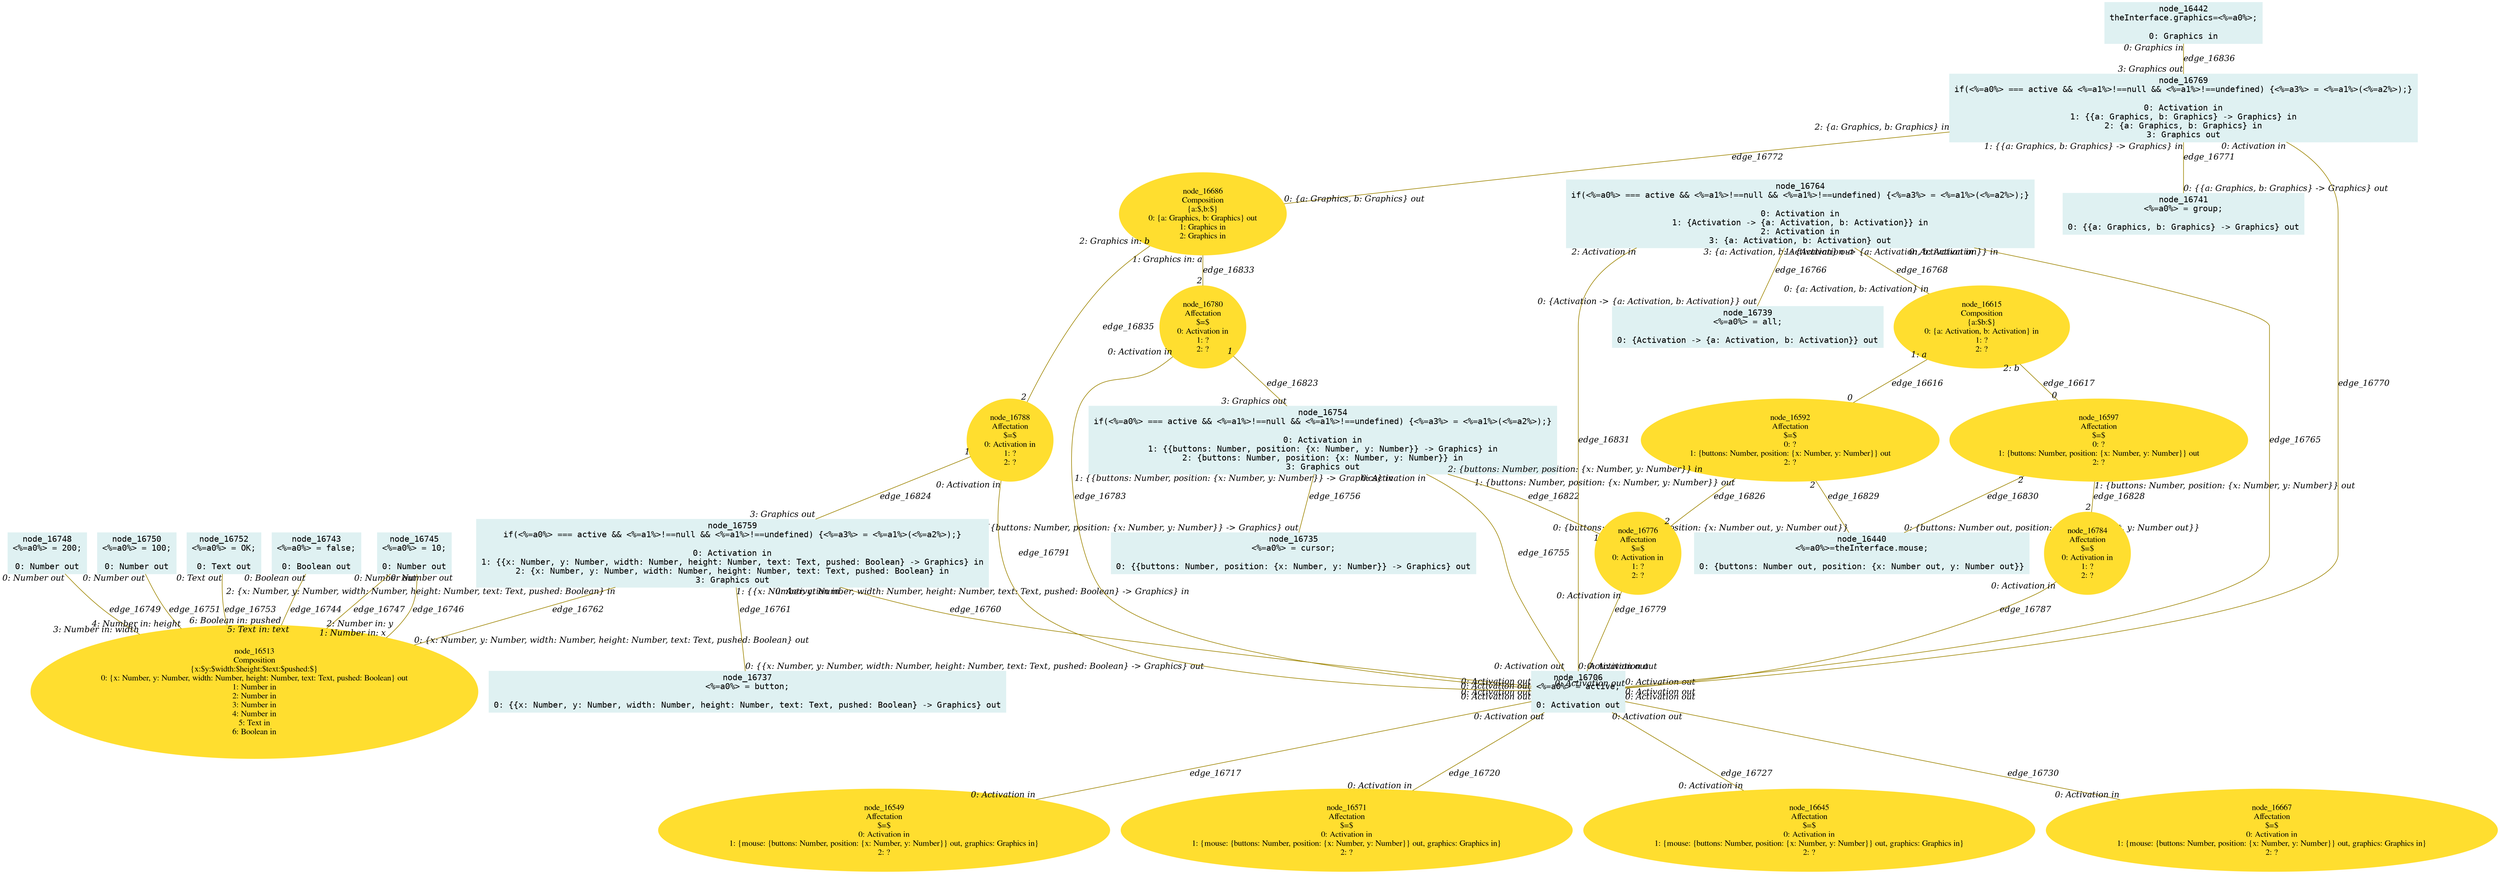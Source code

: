 digraph g{node_16440 [shape="box", style="filled", color="#dff1f2", fontname="Courier", label="node_16440
<%=a0%>=theInterface.mouse;

0: {buttons: Number out, position: {x: Number out, y: Number out}}" ]
node_16442 [shape="box", style="filled", color="#dff1f2", fontname="Courier", label="node_16442
theInterface.graphics=<%=a0%>;

0: Graphics in" ]
node_16513 [shape="ellipse", style="filled", color="#ffde2f", fontname="Times", label="node_16513
Composition
{x:$y:$width:$height:$text:$pushed:$}
0: {x: Number, y: Number, width: Number, height: Number, text: Text, pushed: Boolean} out
1: Number in
2: Number in
3: Number in
4: Number in
5: Text in
6: Boolean in" ]
node_16549 [shape="ellipse", style="filled", color="#ffde2f", fontname="Times", label="node_16549
Affectation
$=$
0: Activation in
1: {mouse: {buttons: Number, position: {x: Number, y: Number}} out, graphics: Graphics in}
2: ?" ]
node_16571 [shape="ellipse", style="filled", color="#ffde2f", fontname="Times", label="node_16571
Affectation
$=$
0: Activation in
1: {mouse: {buttons: Number, position: {x: Number, y: Number}} out, graphics: Graphics in}
2: ?" ]
node_16592 [shape="ellipse", style="filled", color="#ffde2f", fontname="Times", label="node_16592
Affectation
$=$
0: ?
1: {buttons: Number, position: {x: Number, y: Number}} out
2: ?" ]
node_16597 [shape="ellipse", style="filled", color="#ffde2f", fontname="Times", label="node_16597
Affectation
$=$
0: ?
1: {buttons: Number, position: {x: Number, y: Number}} out
2: ?" ]
node_16615 [shape="ellipse", style="filled", color="#ffde2f", fontname="Times", label="node_16615
Composition
{a:$b:$}
0: {a: Activation, b: Activation} in
1: ?
2: ?" ]
node_16645 [shape="ellipse", style="filled", color="#ffde2f", fontname="Times", label="node_16645
Affectation
$=$
0: Activation in
1: {mouse: {buttons: Number, position: {x: Number, y: Number}} out, graphics: Graphics in}
2: ?" ]
node_16667 [shape="ellipse", style="filled", color="#ffde2f", fontname="Times", label="node_16667
Affectation
$=$
0: Activation in
1: {mouse: {buttons: Number, position: {x: Number, y: Number}} out, graphics: Graphics in}
2: ?" ]
node_16686 [shape="ellipse", style="filled", color="#ffde2f", fontname="Times", label="node_16686
Composition
{a:$,b:$}
0: {a: Graphics, b: Graphics} out
1: Graphics in
2: Graphics in" ]
node_16706 [shape="box", style="filled", color="#dff1f2", fontname="Courier", label="node_16706
<%=a0%> = active;

0: Activation out" ]
node_16735 [shape="box", style="filled", color="#dff1f2", fontname="Courier", label="node_16735
<%=a0%> = cursor;

0: {{buttons: Number, position: {x: Number, y: Number}} -> Graphics} out" ]
node_16737 [shape="box", style="filled", color="#dff1f2", fontname="Courier", label="node_16737
<%=a0%> = button;

0: {{x: Number, y: Number, width: Number, height: Number, text: Text, pushed: Boolean} -> Graphics} out" ]
node_16739 [shape="box", style="filled", color="#dff1f2", fontname="Courier", label="node_16739
<%=a0%> = all;

0: {Activation -> {a: Activation, b: Activation}} out" ]
node_16741 [shape="box", style="filled", color="#dff1f2", fontname="Courier", label="node_16741
<%=a0%> = group;

0: {{a: Graphics, b: Graphics} -> Graphics} out" ]
node_16743 [shape="box", style="filled", color="#dff1f2", fontname="Courier", label="node_16743
<%=a0%> = false;

0: Boolean out" ]
node_16745 [shape="box", style="filled", color="#dff1f2", fontname="Courier", label="node_16745
<%=a0%> = 10;

0: Number out" ]
node_16748 [shape="box", style="filled", color="#dff1f2", fontname="Courier", label="node_16748
<%=a0%> = 200;

0: Number out" ]
node_16750 [shape="box", style="filled", color="#dff1f2", fontname="Courier", label="node_16750
<%=a0%> = 100;

0: Number out" ]
node_16752 [shape="box", style="filled", color="#dff1f2", fontname="Courier", label="node_16752
<%=a0%> = OK;

0: Text out" ]
node_16754 [shape="box", style="filled", color="#dff1f2", fontname="Courier", label="node_16754
if(<%=a0%> === active && <%=a1%>!==null && <%=a1%>!==undefined) {<%=a3%> = <%=a1%>(<%=a2%>);}

0: Activation in
1: {{buttons: Number, position: {x: Number, y: Number}} -> Graphics} in
2: {buttons: Number, position: {x: Number, y: Number}} in
3: Graphics out" ]
node_16759 [shape="box", style="filled", color="#dff1f2", fontname="Courier", label="node_16759
if(<%=a0%> === active && <%=a1%>!==null && <%=a1%>!==undefined) {<%=a3%> = <%=a1%>(<%=a2%>);}

0: Activation in
1: {{x: Number, y: Number, width: Number, height: Number, text: Text, pushed: Boolean} -> Graphics} in
2: {x: Number, y: Number, width: Number, height: Number, text: Text, pushed: Boolean} in
3: Graphics out" ]
node_16764 [shape="box", style="filled", color="#dff1f2", fontname="Courier", label="node_16764
if(<%=a0%> === active && <%=a1%>!==null && <%=a1%>!==undefined) {<%=a3%> = <%=a1%>(<%=a2%>);}

0: Activation in
1: {Activation -> {a: Activation, b: Activation}} in
2: Activation in
3: {a: Activation, b: Activation} out" ]
node_16769 [shape="box", style="filled", color="#dff1f2", fontname="Courier", label="node_16769
if(<%=a0%> === active && <%=a1%>!==null && <%=a1%>!==undefined) {<%=a3%> = <%=a1%>(<%=a2%>);}

0: Activation in
1: {{a: Graphics, b: Graphics} -> Graphics} in
2: {a: Graphics, b: Graphics} in
3: Graphics out" ]
node_16776 [shape="ellipse", style="filled", color="#ffde2f", fontname="Times", label="node_16776
Affectation
$=$
0: Activation in
1: ?
2: ?" ]
node_16780 [shape="ellipse", style="filled", color="#ffde2f", fontname="Times", label="node_16780
Affectation
$=$
0: Activation in
1: ?
2: ?" ]
node_16784 [shape="ellipse", style="filled", color="#ffde2f", fontname="Times", label="node_16784
Affectation
$=$
0: Activation in
1: ?
2: ?" ]
node_16788 [shape="ellipse", style="filled", color="#ffde2f", fontname="Times", label="node_16788
Affectation
$=$
0: Activation in
1: ?
2: ?" ]
node_16615 -> node_16592 [dir=none, arrowHead=none, fontname="Times-Italic", arrowsize=1, color="#9d8400", label="edge_16616",  headlabel="0", taillabel="1: a" ]
node_16615 -> node_16597 [dir=none, arrowHead=none, fontname="Times-Italic", arrowsize=1, color="#9d8400", label="edge_16617",  headlabel="0", taillabel="2: b" ]
node_16706 -> node_16549 [dir=none, arrowHead=none, fontname="Times-Italic", arrowsize=1, color="#9d8400", label="edge_16717",  headlabel="0: Activation in", taillabel="0: Activation out" ]
node_16706 -> node_16571 [dir=none, arrowHead=none, fontname="Times-Italic", arrowsize=1, color="#9d8400", label="edge_16720",  headlabel="0: Activation in", taillabel="0: Activation out" ]
node_16706 -> node_16645 [dir=none, arrowHead=none, fontname="Times-Italic", arrowsize=1, color="#9d8400", label="edge_16727",  headlabel="0: Activation in", taillabel="0: Activation out" ]
node_16706 -> node_16667 [dir=none, arrowHead=none, fontname="Times-Italic", arrowsize=1, color="#9d8400", label="edge_16730",  headlabel="0: Activation in", taillabel="0: Activation out" ]
node_16743 -> node_16513 [dir=none, arrowHead=none, fontname="Times-Italic", arrowsize=1, color="#9d8400", label="edge_16744",  headlabel="6: Boolean in: pushed", taillabel="0: Boolean out" ]
node_16745 -> node_16513 [dir=none, arrowHead=none, fontname="Times-Italic", arrowsize=1, color="#9d8400", label="edge_16746",  headlabel="1: Number in: x", taillabel="0: Number out" ]
node_16745 -> node_16513 [dir=none, arrowHead=none, fontname="Times-Italic", arrowsize=1, color="#9d8400", label="edge_16747",  headlabel="2: Number in: y", taillabel="0: Number out" ]
node_16748 -> node_16513 [dir=none, arrowHead=none, fontname="Times-Italic", arrowsize=1, color="#9d8400", label="edge_16749",  headlabel="3: Number in: width", taillabel="0: Number out" ]
node_16750 -> node_16513 [dir=none, arrowHead=none, fontname="Times-Italic", arrowsize=1, color="#9d8400", label="edge_16751",  headlabel="4: Number in: height", taillabel="0: Number out" ]
node_16752 -> node_16513 [dir=none, arrowHead=none, fontname="Times-Italic", arrowsize=1, color="#9d8400", label="edge_16753",  headlabel="5: Text in: text", taillabel="0: Text out" ]
node_16754 -> node_16706 [dir=none, arrowHead=none, fontname="Times-Italic", arrowsize=1, color="#9d8400", label="edge_16755",  headlabel="0: Activation out", taillabel="0: Activation in" ]
node_16754 -> node_16735 [dir=none, arrowHead=none, fontname="Times-Italic", arrowsize=1, color="#9d8400", label="edge_16756",  headlabel="0: {{buttons: Number, position: {x: Number, y: Number}} -> Graphics} out", taillabel="1: {{buttons: Number, position: {x: Number, y: Number}} -> Graphics} in" ]
node_16759 -> node_16706 [dir=none, arrowHead=none, fontname="Times-Italic", arrowsize=1, color="#9d8400", label="edge_16760",  headlabel="0: Activation out", taillabel="0: Activation in" ]
node_16759 -> node_16737 [dir=none, arrowHead=none, fontname="Times-Italic", arrowsize=1, color="#9d8400", label="edge_16761",  headlabel="0: {{x: Number, y: Number, width: Number, height: Number, text: Text, pushed: Boolean} -> Graphics} out", taillabel="1: {{x: Number, y: Number, width: Number, height: Number, text: Text, pushed: Boolean} -> Graphics} in" ]
node_16759 -> node_16513 [dir=none, arrowHead=none, fontname="Times-Italic", arrowsize=1, color="#9d8400", label="edge_16762",  headlabel="0: {x: Number, y: Number, width: Number, height: Number, text: Text, pushed: Boolean} out", taillabel="2: {x: Number, y: Number, width: Number, height: Number, text: Text, pushed: Boolean} in" ]
node_16764 -> node_16706 [dir=none, arrowHead=none, fontname="Times-Italic", arrowsize=1, color="#9d8400", label="edge_16765",  headlabel="0: Activation out", taillabel="0: Activation in" ]
node_16764 -> node_16739 [dir=none, arrowHead=none, fontname="Times-Italic", arrowsize=1, color="#9d8400", label="edge_16766",  headlabel="0: {Activation -> {a: Activation, b: Activation}} out", taillabel="1: {Activation -> {a: Activation, b: Activation}} in" ]
node_16764 -> node_16615 [dir=none, arrowHead=none, fontname="Times-Italic", arrowsize=1, color="#9d8400", label="edge_16768",  headlabel="0: {a: Activation, b: Activation} in", taillabel="3: {a: Activation, b: Activation} out" ]
node_16769 -> node_16706 [dir=none, arrowHead=none, fontname="Times-Italic", arrowsize=1, color="#9d8400", label="edge_16770",  headlabel="0: Activation out", taillabel="0: Activation in" ]
node_16769 -> node_16741 [dir=none, arrowHead=none, fontname="Times-Italic", arrowsize=1, color="#9d8400", label="edge_16771",  headlabel="0: {{a: Graphics, b: Graphics} -> Graphics} out", taillabel="1: {{a: Graphics, b: Graphics} -> Graphics} in" ]
node_16769 -> node_16686 [dir=none, arrowHead=none, fontname="Times-Italic", arrowsize=1, color="#9d8400", label="edge_16772",  headlabel="0: {a: Graphics, b: Graphics} out", taillabel="2: {a: Graphics, b: Graphics} in" ]
node_16776 -> node_16706 [dir=none, arrowHead=none, fontname="Times-Italic", arrowsize=1, color="#9d8400", label="edge_16779",  headlabel="0: Activation out", taillabel="0: Activation in" ]
node_16780 -> node_16706 [dir=none, arrowHead=none, fontname="Times-Italic", arrowsize=1, color="#9d8400", label="edge_16783",  headlabel="0: Activation out", taillabel="0: Activation in" ]
node_16784 -> node_16706 [dir=none, arrowHead=none, fontname="Times-Italic", arrowsize=1, color="#9d8400", label="edge_16787",  headlabel="0: Activation out", taillabel="0: Activation in" ]
node_16788 -> node_16706 [dir=none, arrowHead=none, fontname="Times-Italic", arrowsize=1, color="#9d8400", label="edge_16791",  headlabel="0: Activation out", taillabel="0: Activation in" ]
node_16754 -> node_16776 [dir=none, arrowHead=none, fontname="Times-Italic", arrowsize=1, color="#9d8400", label="edge_16822",  headlabel="1", taillabel="2: {buttons: Number, position: {x: Number, y: Number}} in" ]
node_16780 -> node_16754 [dir=none, arrowHead=none, fontname="Times-Italic", arrowsize=1, color="#9d8400", label="edge_16823",  headlabel="3: Graphics out", taillabel="1" ]
node_16788 -> node_16759 [dir=none, arrowHead=none, fontname="Times-Italic", arrowsize=1, color="#9d8400", label="edge_16824",  headlabel="3: Graphics out", taillabel="1" ]
node_16592 -> node_16776 [dir=none, arrowHead=none, fontname="Times-Italic", arrowsize=1, color="#9d8400", label="edge_16826",  headlabel="2", taillabel="1: {buttons: Number, position: {x: Number, y: Number}} out" ]
node_16597 -> node_16784 [dir=none, arrowHead=none, fontname="Times-Italic", arrowsize=1, color="#9d8400", label="edge_16828",  headlabel="2", taillabel="1: {buttons: Number, position: {x: Number, y: Number}} out" ]
node_16592 -> node_16440 [dir=none, arrowHead=none, fontname="Times-Italic", arrowsize=1, color="#9d8400", label="edge_16829",  headlabel="0: {buttons: Number out, position: {x: Number out, y: Number out}}", taillabel="2" ]
node_16597 -> node_16440 [dir=none, arrowHead=none, fontname="Times-Italic", arrowsize=1, color="#9d8400", label="edge_16830",  headlabel="0: {buttons: Number out, position: {x: Number out, y: Number out}}", taillabel="2" ]
node_16764 -> node_16706 [dir=none, arrowHead=none, fontname="Times-Italic", arrowsize=1, color="#9d8400", label="edge_16831",  headlabel="0: Activation out", taillabel="2: Activation in" ]
node_16686 -> node_16780 [dir=none, arrowHead=none, fontname="Times-Italic", arrowsize=1, color="#9d8400", label="edge_16833",  headlabel="2", taillabel="1: Graphics in: a" ]
node_16686 -> node_16788 [dir=none, arrowHead=none, fontname="Times-Italic", arrowsize=1, color="#9d8400", label="edge_16835",  headlabel="2", taillabel="2: Graphics in: b" ]
node_16442 -> node_16769 [dir=none, arrowHead=none, fontname="Times-Italic", arrowsize=1, color="#9d8400", label="edge_16836",  headlabel="3: Graphics out", taillabel="0: Graphics in" ]
}